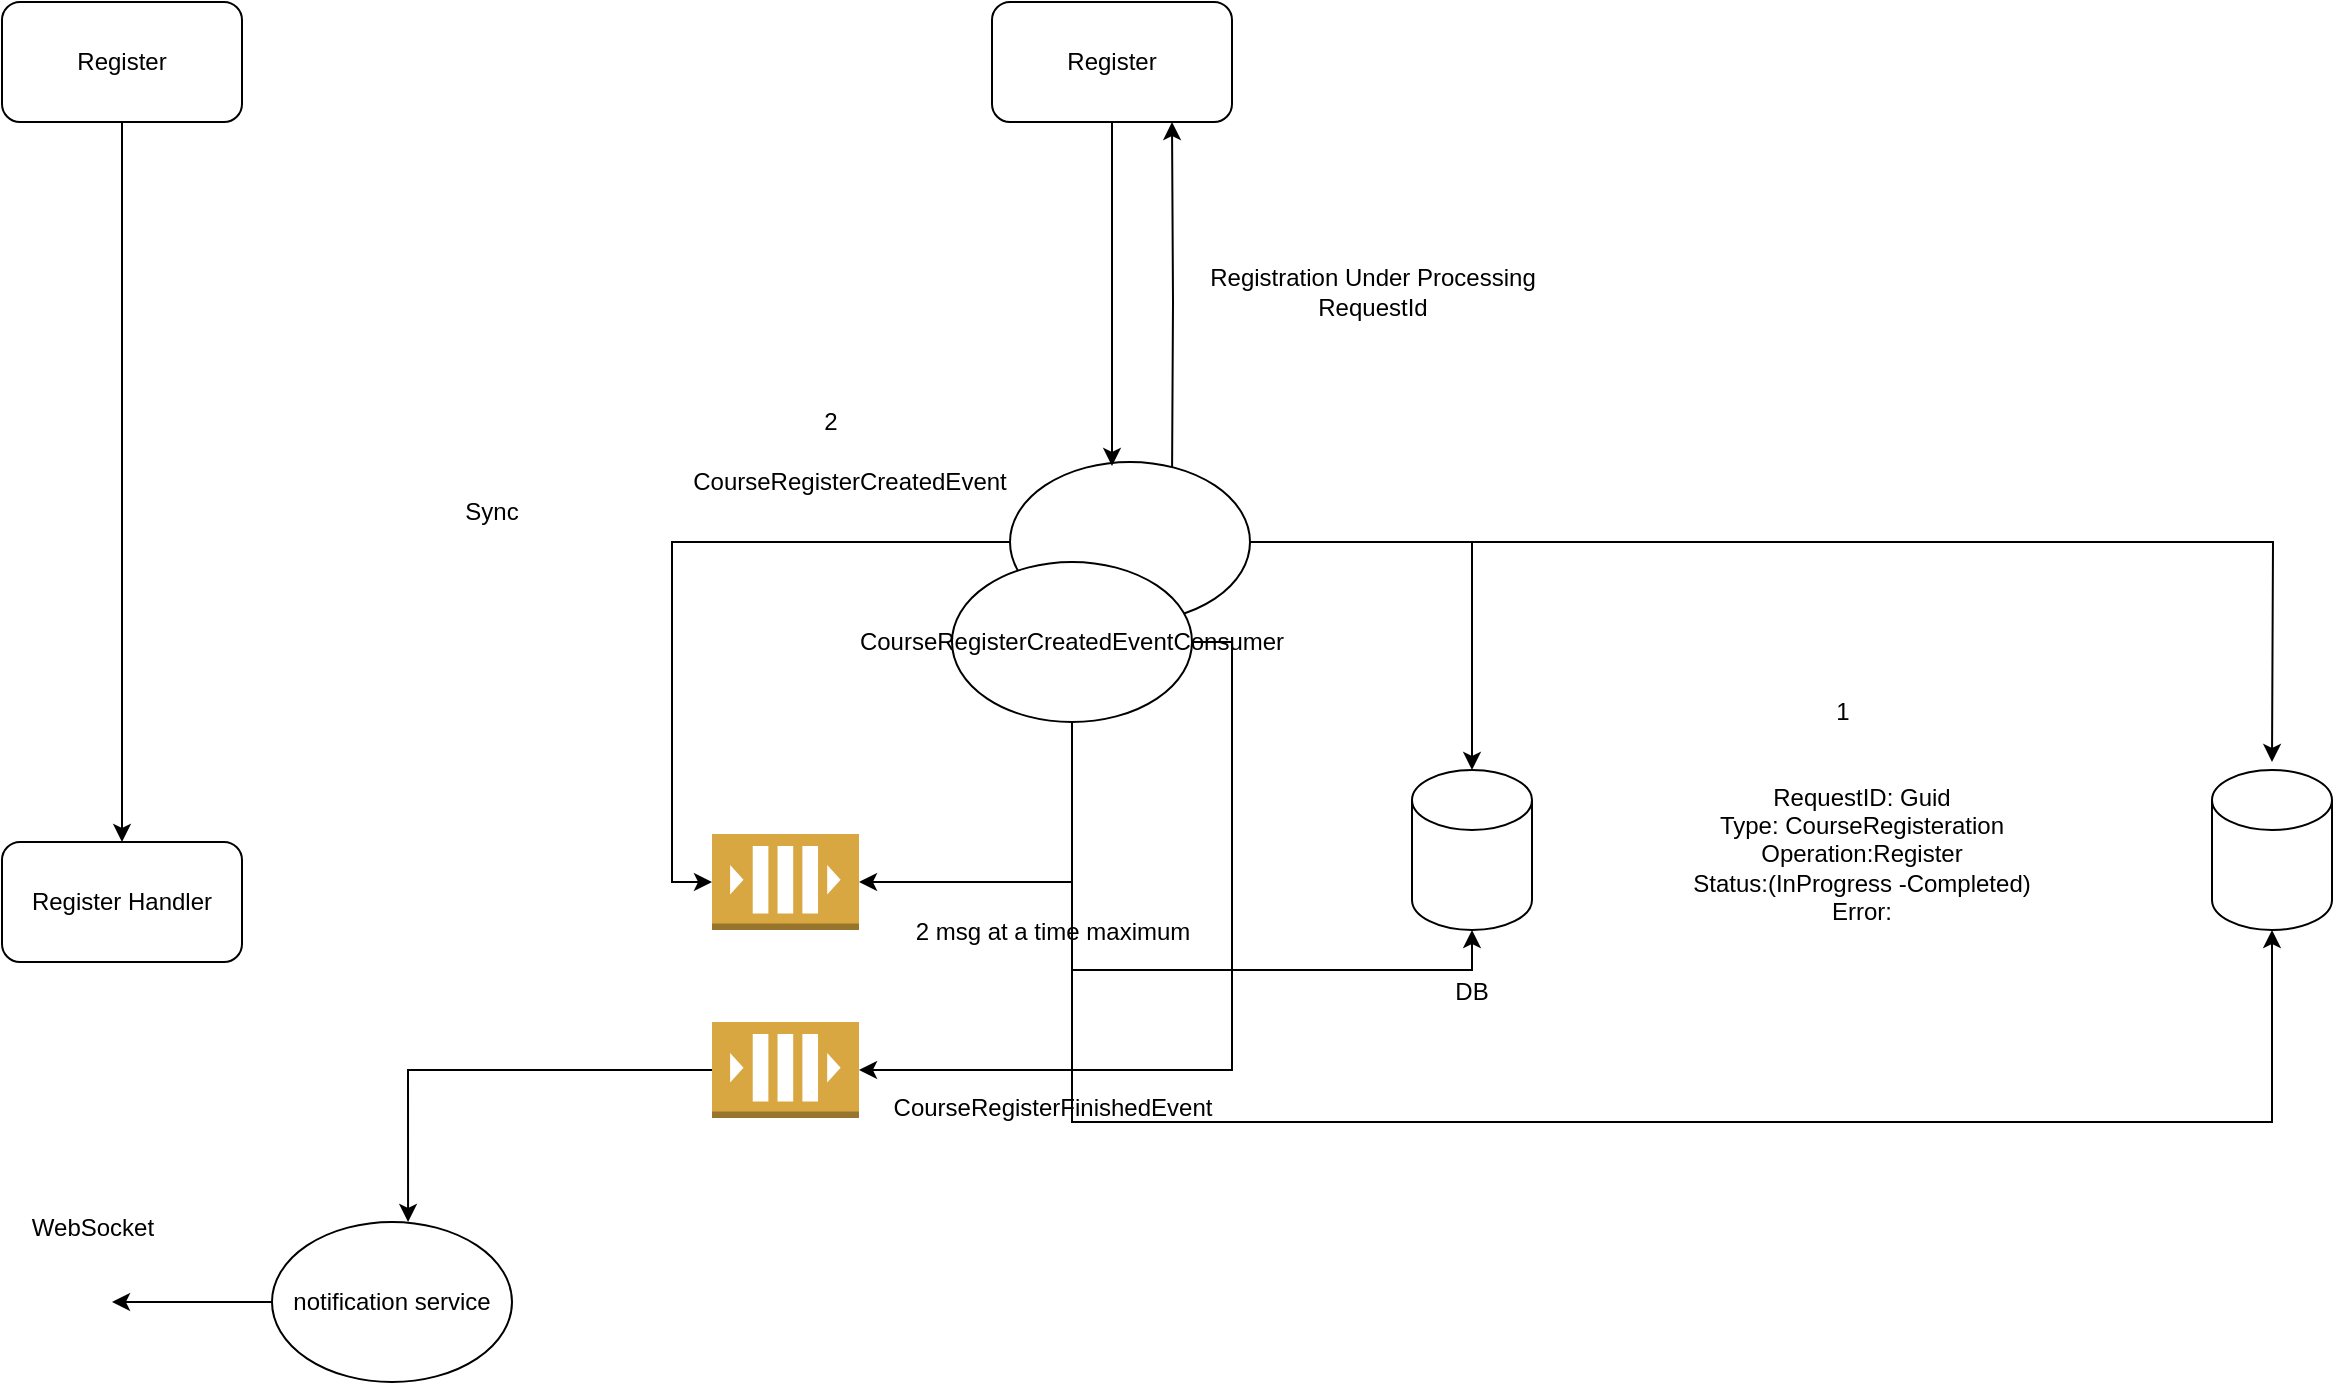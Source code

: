 <mxfile version="24.1.0" type="github">
  <diagram name="Page-1" id="YXknJHLhiS_htw9vMH9G">
    <mxGraphModel dx="1274" dy="677" grid="1" gridSize="10" guides="1" tooltips="1" connect="1" arrows="1" fold="1" page="1" pageScale="1" pageWidth="2339" pageHeight="3300" math="0" shadow="0">
      <root>
        <mxCell id="0" />
        <mxCell id="1" parent="0" />
        <mxCell id="b3icUw7pM6aVteXzmlpQ-3" style="edgeStyle=orthogonalEdgeStyle;rounded=0;orthogonalLoop=1;jettySize=auto;html=1;entryX=0.5;entryY=0;entryDx=0;entryDy=0;" edge="1" parent="1" source="b3icUw7pM6aVteXzmlpQ-1" target="b3icUw7pM6aVteXzmlpQ-2">
          <mxGeometry relative="1" as="geometry" />
        </mxCell>
        <mxCell id="b3icUw7pM6aVteXzmlpQ-1" value="Register" style="rounded=1;whiteSpace=wrap;html=1;" vertex="1" parent="1">
          <mxGeometry x="45" y="40" width="120" height="60" as="geometry" />
        </mxCell>
        <mxCell id="b3icUw7pM6aVteXzmlpQ-2" value="Register Handler" style="rounded=1;whiteSpace=wrap;html=1;" vertex="1" parent="1">
          <mxGeometry x="45" y="460" width="120" height="60" as="geometry" />
        </mxCell>
        <mxCell id="b3icUw7pM6aVteXzmlpQ-4" value="Sync" style="text;html=1;align=center;verticalAlign=middle;whiteSpace=wrap;rounded=0;" vertex="1" parent="1">
          <mxGeometry x="260" y="280" width="60" height="30" as="geometry" />
        </mxCell>
        <mxCell id="b3icUw7pM6aVteXzmlpQ-18" style="edgeStyle=orthogonalEdgeStyle;rounded=0;orthogonalLoop=1;jettySize=auto;html=1;entryX=0.75;entryY=1;entryDx=0;entryDy=0;" edge="1" parent="1" target="b3icUw7pM6aVteXzmlpQ-6">
          <mxGeometry relative="1" as="geometry">
            <mxPoint x="630" y="280" as="sourcePoint" />
          </mxGeometry>
        </mxCell>
        <mxCell id="b3icUw7pM6aVteXzmlpQ-32" style="edgeStyle=orthogonalEdgeStyle;rounded=0;orthogonalLoop=1;jettySize=auto;html=1;" edge="1" parent="1" source="b3icUw7pM6aVteXzmlpQ-5">
          <mxGeometry relative="1" as="geometry">
            <mxPoint x="1180" y="420" as="targetPoint" />
          </mxGeometry>
        </mxCell>
        <mxCell id="b3icUw7pM6aVteXzmlpQ-5" value="" style="ellipse;whiteSpace=wrap;html=1;" vertex="1" parent="1">
          <mxGeometry x="549" y="270" width="120" height="80" as="geometry" />
        </mxCell>
        <mxCell id="b3icUw7pM6aVteXzmlpQ-6" value="Register" style="rounded=1;whiteSpace=wrap;html=1;" vertex="1" parent="1">
          <mxGeometry x="540" y="40" width="120" height="60" as="geometry" />
        </mxCell>
        <mxCell id="b3icUw7pM6aVteXzmlpQ-7" style="edgeStyle=orthogonalEdgeStyle;rounded=0;orthogonalLoop=1;jettySize=auto;html=1;entryX=0.425;entryY=0.025;entryDx=0;entryDy=0;entryPerimeter=0;" edge="1" parent="1" source="b3icUw7pM6aVteXzmlpQ-6" target="b3icUw7pM6aVteXzmlpQ-5">
          <mxGeometry relative="1" as="geometry" />
        </mxCell>
        <mxCell id="b3icUw7pM6aVteXzmlpQ-8" value="" style="shape=cylinder3;whiteSpace=wrap;html=1;boundedLbl=1;backgroundOutline=1;size=15;" vertex="1" parent="1">
          <mxGeometry x="750" y="424" width="60" height="80" as="geometry" />
        </mxCell>
        <mxCell id="b3icUw7pM6aVteXzmlpQ-9" value="" style="outlineConnect=0;dashed=0;verticalLabelPosition=bottom;verticalAlign=top;align=center;html=1;shape=mxgraph.aws3.queue;fillColor=#D9A741;gradientColor=none;" vertex="1" parent="1">
          <mxGeometry x="400" y="456" width="73.5" height="48" as="geometry" />
        </mxCell>
        <mxCell id="b3icUw7pM6aVteXzmlpQ-10" style="edgeStyle=orthogonalEdgeStyle;rounded=0;orthogonalLoop=1;jettySize=auto;html=1;entryX=0.5;entryY=0;entryDx=0;entryDy=0;entryPerimeter=0;" edge="1" parent="1" source="b3icUw7pM6aVteXzmlpQ-5" target="b3icUw7pM6aVteXzmlpQ-8">
          <mxGeometry relative="1" as="geometry" />
        </mxCell>
        <mxCell id="b3icUw7pM6aVteXzmlpQ-11" value="DB" style="text;html=1;align=center;verticalAlign=middle;whiteSpace=wrap;rounded=0;" vertex="1" parent="1">
          <mxGeometry x="750" y="520" width="60" height="30" as="geometry" />
        </mxCell>
        <mxCell id="b3icUw7pM6aVteXzmlpQ-12" value="RequestID: Guid&lt;br&gt;Type: CourseRegisteration&lt;br&gt;Operation:Register&lt;br&gt;Status:(InProgress -Completed)&lt;br&gt;Error:" style="text;html=1;align=center;verticalAlign=middle;whiteSpace=wrap;rounded=0;" vertex="1" parent="1">
          <mxGeometry x="830" y="428" width="290" height="76" as="geometry" />
        </mxCell>
        <mxCell id="b3icUw7pM6aVteXzmlpQ-13" style="edgeStyle=orthogonalEdgeStyle;rounded=0;orthogonalLoop=1;jettySize=auto;html=1;entryX=0;entryY=0.5;entryDx=0;entryDy=0;entryPerimeter=0;" edge="1" parent="1" source="b3icUw7pM6aVteXzmlpQ-5" target="b3icUw7pM6aVteXzmlpQ-9">
          <mxGeometry relative="1" as="geometry" />
        </mxCell>
        <mxCell id="b3icUw7pM6aVteXzmlpQ-14" value="CourseRegisterCreatedEvent" style="text;html=1;align=center;verticalAlign=middle;whiteSpace=wrap;rounded=0;" vertex="1" parent="1">
          <mxGeometry x="389" y="260" width="160" height="40" as="geometry" />
        </mxCell>
        <mxCell id="b3icUw7pM6aVteXzmlpQ-16" value="1" style="text;html=1;align=center;verticalAlign=middle;resizable=0;points=[];autosize=1;strokeColor=none;fillColor=none;" vertex="1" parent="1">
          <mxGeometry x="950" y="380" width="30" height="30" as="geometry" />
        </mxCell>
        <mxCell id="b3icUw7pM6aVteXzmlpQ-17" value="2" style="text;html=1;align=center;verticalAlign=middle;resizable=0;points=[];autosize=1;strokeColor=none;fillColor=none;" vertex="1" parent="1">
          <mxGeometry x="443.5" y="235" width="30" height="30" as="geometry" />
        </mxCell>
        <mxCell id="b3icUw7pM6aVteXzmlpQ-19" value="Registration Under Processing&lt;br&gt;RequestId" style="text;html=1;align=center;verticalAlign=middle;resizable=0;points=[];autosize=1;strokeColor=none;fillColor=none;" vertex="1" parent="1">
          <mxGeometry x="640" y="165" width="180" height="40" as="geometry" />
        </mxCell>
        <mxCell id="b3icUw7pM6aVteXzmlpQ-20" value="CourseRegisterCreatedEventConsumer" style="ellipse;whiteSpace=wrap;html=1;" vertex="1" parent="1">
          <mxGeometry x="520" y="320" width="120" height="80" as="geometry" />
        </mxCell>
        <mxCell id="b3icUw7pM6aVteXzmlpQ-21" style="edgeStyle=orthogonalEdgeStyle;rounded=0;orthogonalLoop=1;jettySize=auto;html=1;entryX=1;entryY=0.5;entryDx=0;entryDy=0;entryPerimeter=0;exitX=0.5;exitY=1;exitDx=0;exitDy=0;" edge="1" parent="1" source="b3icUw7pM6aVteXzmlpQ-20" target="b3icUw7pM6aVteXzmlpQ-9">
          <mxGeometry relative="1" as="geometry" />
        </mxCell>
        <mxCell id="b3icUw7pM6aVteXzmlpQ-22" value="2 msg at a time maximum" style="text;html=1;align=center;verticalAlign=middle;resizable=0;points=[];autosize=1;strokeColor=none;fillColor=none;" vertex="1" parent="1">
          <mxGeometry x="490" y="490" width="160" height="30" as="geometry" />
        </mxCell>
        <mxCell id="b3icUw7pM6aVteXzmlpQ-23" value="" style="outlineConnect=0;dashed=0;verticalLabelPosition=bottom;verticalAlign=top;align=center;html=1;shape=mxgraph.aws3.queue;fillColor=#D9A741;gradientColor=none;" vertex="1" parent="1">
          <mxGeometry x="400" y="550" width="73.5" height="48" as="geometry" />
        </mxCell>
        <mxCell id="b3icUw7pM6aVteXzmlpQ-24" style="edgeStyle=orthogonalEdgeStyle;rounded=0;orthogonalLoop=1;jettySize=auto;html=1;entryX=1;entryY=0.5;entryDx=0;entryDy=0;entryPerimeter=0;exitX=1;exitY=0.5;exitDx=0;exitDy=0;" edge="1" parent="1" source="b3icUw7pM6aVteXzmlpQ-20" target="b3icUw7pM6aVteXzmlpQ-23">
          <mxGeometry relative="1" as="geometry" />
        </mxCell>
        <mxCell id="b3icUw7pM6aVteXzmlpQ-26" value="CourseRegisterFinishedEvent" style="text;html=1;align=center;verticalAlign=middle;resizable=0;points=[];autosize=1;strokeColor=none;fillColor=none;" vertex="1" parent="1">
          <mxGeometry x="480" y="578" width="180" height="30" as="geometry" />
        </mxCell>
        <mxCell id="b3icUw7pM6aVteXzmlpQ-27" style="edgeStyle=orthogonalEdgeStyle;rounded=0;orthogonalLoop=1;jettySize=auto;html=1;entryX=0.5;entryY=1;entryDx=0;entryDy=0;entryPerimeter=0;" edge="1" parent="1" target="b3icUw7pM6aVteXzmlpQ-8">
          <mxGeometry relative="1" as="geometry">
            <mxPoint x="580" y="400" as="sourcePoint" />
            <Array as="points">
              <mxPoint x="580" y="524" />
              <mxPoint x="780" y="524" />
            </Array>
          </mxGeometry>
        </mxCell>
        <mxCell id="b3icUw7pM6aVteXzmlpQ-30" style="edgeStyle=orthogonalEdgeStyle;rounded=0;orthogonalLoop=1;jettySize=auto;html=1;" edge="1" parent="1" source="b3icUw7pM6aVteXzmlpQ-28">
          <mxGeometry relative="1" as="geometry">
            <mxPoint x="100" y="690" as="targetPoint" />
          </mxGeometry>
        </mxCell>
        <mxCell id="b3icUw7pM6aVteXzmlpQ-28" value="notification service" style="ellipse;whiteSpace=wrap;html=1;" vertex="1" parent="1">
          <mxGeometry x="180" y="650" width="120" height="80" as="geometry" />
        </mxCell>
        <mxCell id="b3icUw7pM6aVteXzmlpQ-29" style="edgeStyle=orthogonalEdgeStyle;rounded=0;orthogonalLoop=1;jettySize=auto;html=1;entryX=0.567;entryY=0;entryDx=0;entryDy=0;entryPerimeter=0;" edge="1" parent="1" source="b3icUw7pM6aVteXzmlpQ-23" target="b3icUw7pM6aVteXzmlpQ-28">
          <mxGeometry relative="1" as="geometry" />
        </mxCell>
        <mxCell id="b3icUw7pM6aVteXzmlpQ-31" value="WebSocket" style="text;html=1;align=center;verticalAlign=middle;resizable=0;points=[];autosize=1;strokeColor=none;fillColor=none;" vertex="1" parent="1">
          <mxGeometry x="45" y="638" width="90" height="30" as="geometry" />
        </mxCell>
        <mxCell id="b3icUw7pM6aVteXzmlpQ-33" value="" style="shape=cylinder3;whiteSpace=wrap;html=1;boundedLbl=1;backgroundOutline=1;size=15;" vertex="1" parent="1">
          <mxGeometry x="1150" y="424" width="60" height="80" as="geometry" />
        </mxCell>
        <mxCell id="b3icUw7pM6aVteXzmlpQ-34" style="edgeStyle=orthogonalEdgeStyle;rounded=0;orthogonalLoop=1;jettySize=auto;html=1;entryX=0.5;entryY=1;entryDx=0;entryDy=0;entryPerimeter=0;" edge="1" parent="1" source="b3icUw7pM6aVteXzmlpQ-20" target="b3icUw7pM6aVteXzmlpQ-33">
          <mxGeometry relative="1" as="geometry">
            <Array as="points">
              <mxPoint x="580" y="600" />
              <mxPoint x="1180" y="600" />
            </Array>
          </mxGeometry>
        </mxCell>
      </root>
    </mxGraphModel>
  </diagram>
</mxfile>
